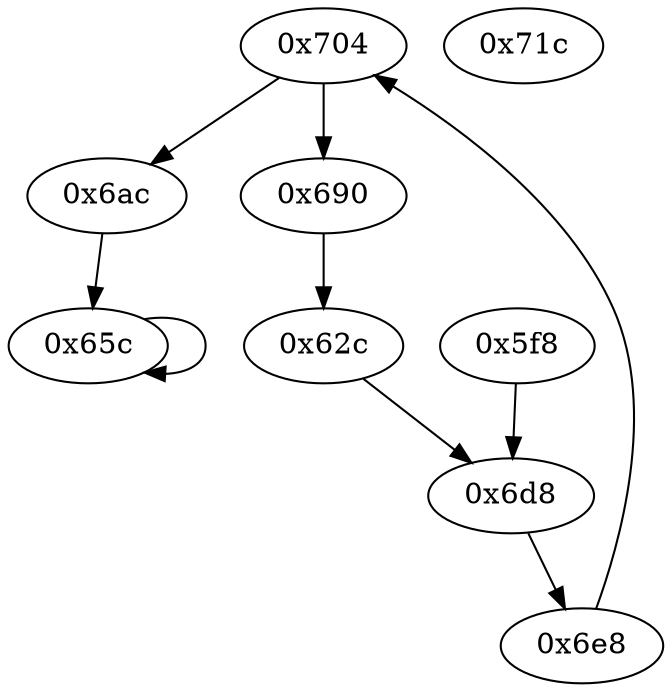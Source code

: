 digraph "" {
	"0x704"	 [opcode="[u'ldrb', u'ldr', u'ldr', u'cmp', u'mov', u'b']"];
	"0x6ac"	 [opcode="[u'mov', u'bl', u'ldr', u'b']"];
	"0x704" -> "0x6ac";
	"0x690"	 [opcode="[u'mov', u'bl', u'ldr', u'b']"];
	"0x704" -> "0x690";
	"0x65c"	 [opcode="[u'ldr', u'cmp', u'mov', u'b']"];
	"0x6ac" -> "0x65c";
	"0x62c"	 [opcode="[u'ldr', u'cmp', u'mov']"];
	"0x690" -> "0x62c";
	"0x6d8"	 [opcode="[u'ldrb', u'str', u'ldr', u'b']"];
	"0x62c" -> "0x6d8";
	"0x6e8"	 [opcode="[u'ldr', u'cmp', u'mov', u'mov', u'strb', u'ldr', u'b']"];
	"0x6e8" -> "0x704";
	"0x71c"	 [opcode="[u'mov', u'sub', u'pop']"];
	"0x6d8" -> "0x6e8";
	"0x65c" -> "0x65c";
	"0x5f8"	 [opcode="[u'push', u'add', u'sub', u'ldr', u'ldr', u'ldrb', u'add', u'ldr', u'strb', u'add', u'ldr', u'ldr', u'b']"];
	"0x5f8" -> "0x6d8";
}
